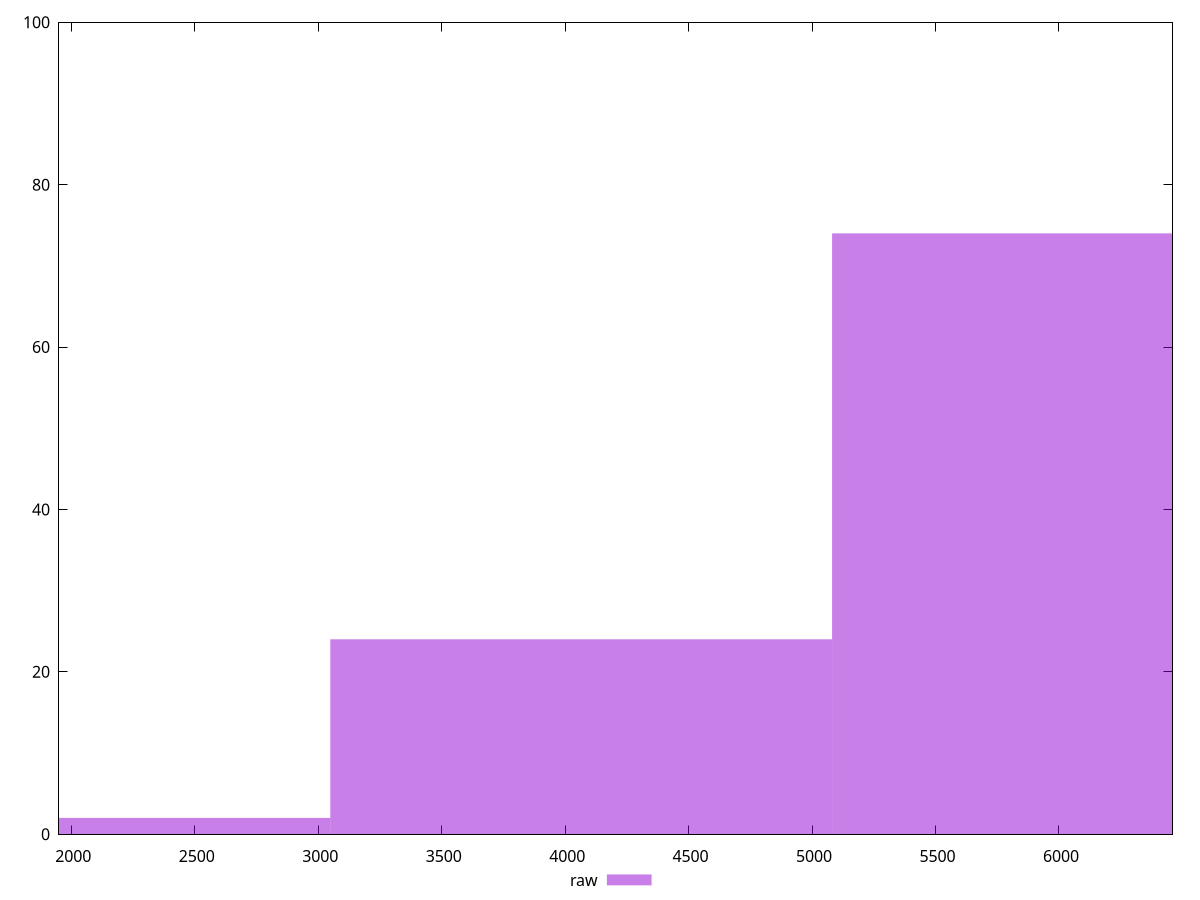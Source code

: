 reset

$raw <<EOF
6097.496444168151 74
4064.9976294454345 24
2032.4988147227173 2
EOF

set key outside below
set boxwidth 2032.4988147227173
set xrange [1950:6460]
set yrange [0:100]
set trange [0:100]
set style fill transparent solid 0.5 noborder
set terminal svg size 640, 490 enhanced background rgb 'white'
set output "report_00015_2021-02-09T16-11-33.973Z/unused-javascript/samples/pages+cached/raw/histogram.svg"

plot $raw title "raw" with boxes

reset
